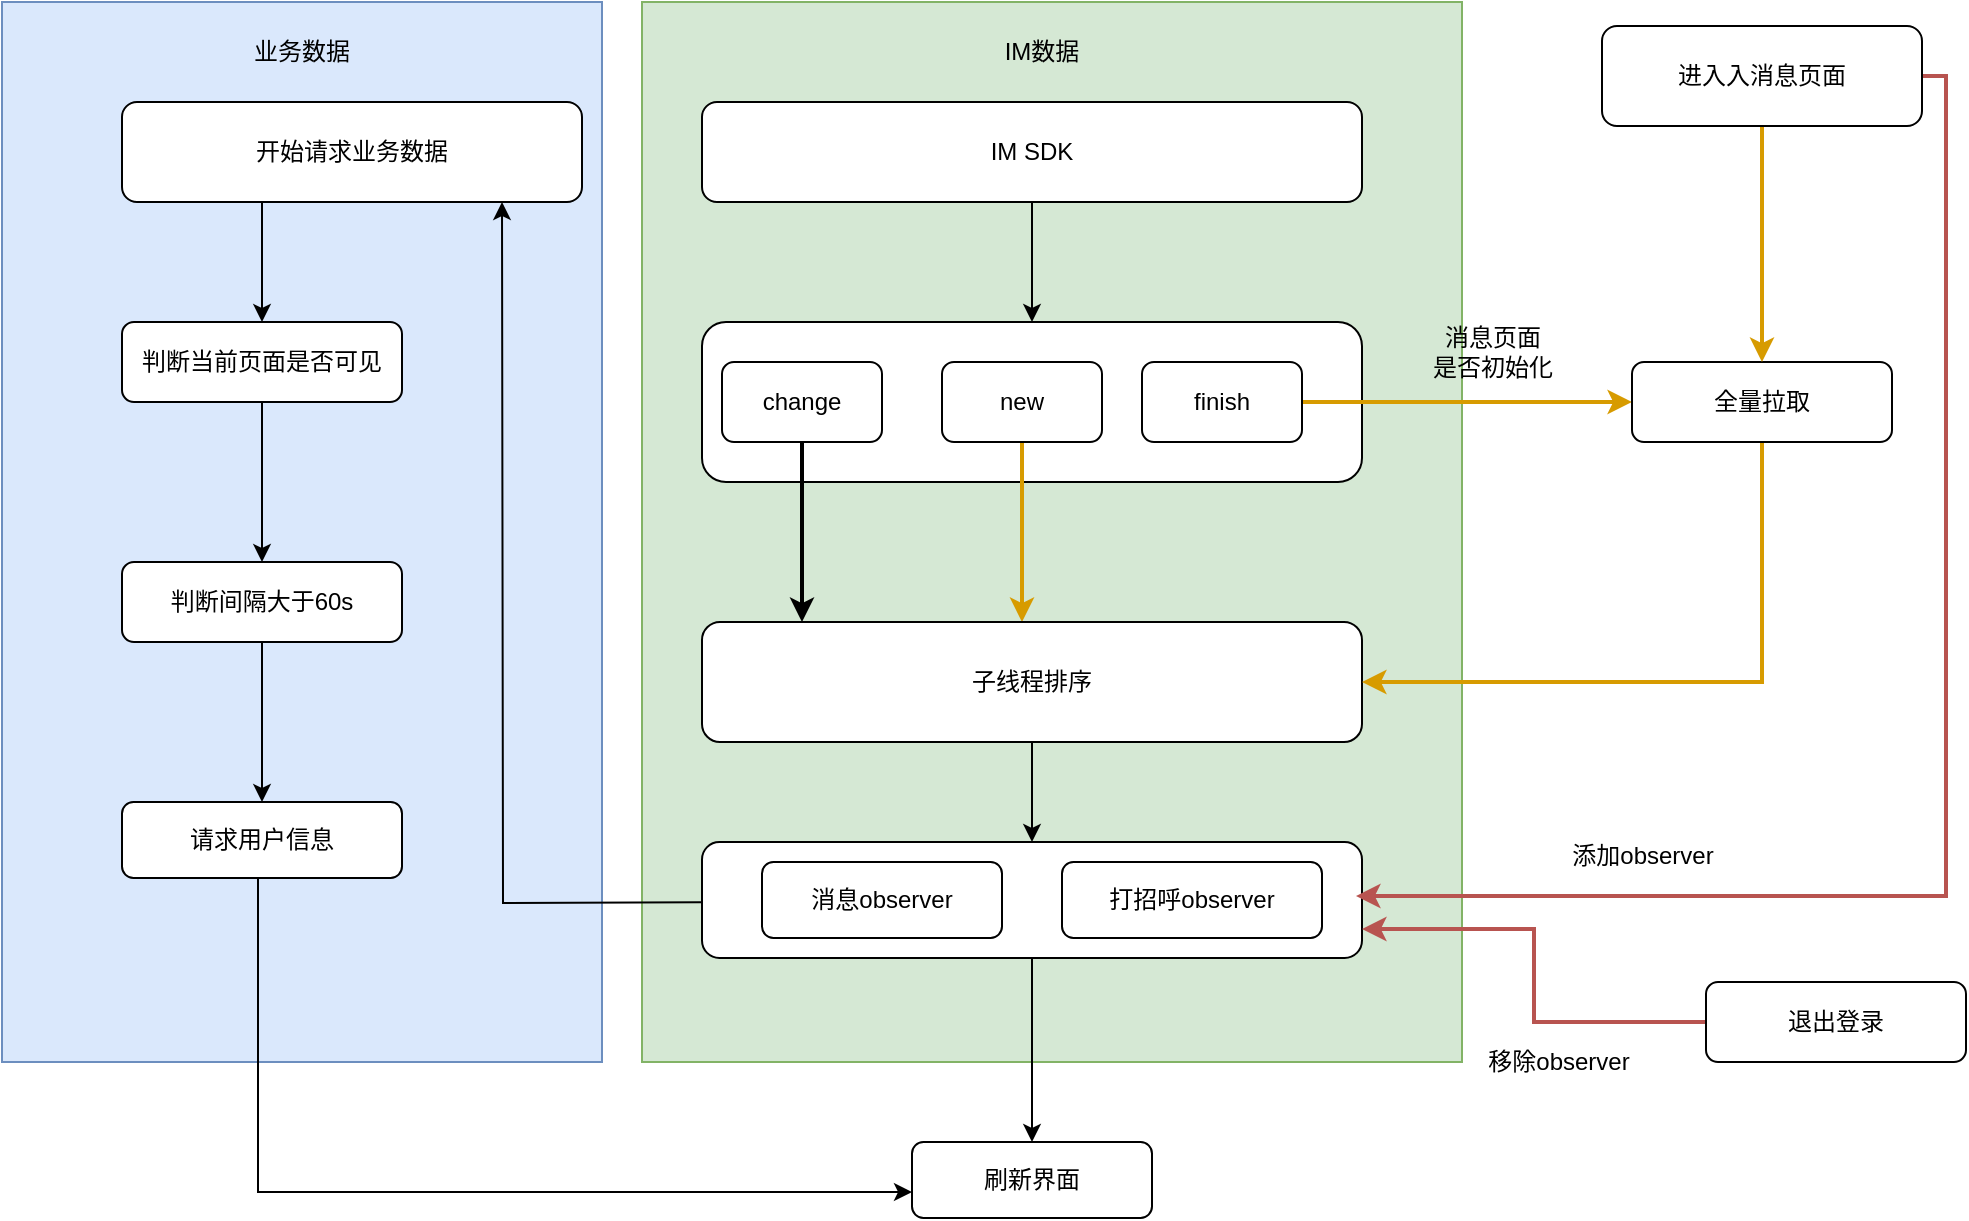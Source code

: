 <mxfile version="21.6.2" type="github">
  <diagram name="第 1 页" id="onu4NLHjxf45CPE9OEgV">
    <mxGraphModel dx="1773" dy="974" grid="0" gridSize="10" guides="1" tooltips="1" connect="1" arrows="1" fold="1" page="0" pageScale="1" pageWidth="2339" pageHeight="3300" math="0" shadow="0">
      <root>
        <mxCell id="0" />
        <mxCell id="1" parent="0" />
        <mxCell id="K7eUeXOxmlfpVtajjctE-49" value="" style="rounded=0;whiteSpace=wrap;html=1;fillColor=#dae8fc;strokeColor=#6c8ebf;" vertex="1" parent="1">
          <mxGeometry x="310" y="160" width="300" height="530" as="geometry" />
        </mxCell>
        <mxCell id="K7eUeXOxmlfpVtajjctE-48" value="" style="rounded=0;whiteSpace=wrap;html=1;fillColor=#d5e8d4;strokeColor=#82b366;" vertex="1" parent="1">
          <mxGeometry x="630" y="160" width="410" height="530" as="geometry" />
        </mxCell>
        <mxCell id="K7eUeXOxmlfpVtajjctE-4" value="" style="edgeStyle=orthogonalEdgeStyle;rounded=0;orthogonalLoop=1;jettySize=auto;html=1;" edge="1" parent="1" source="K7eUeXOxmlfpVtajjctE-1" target="K7eUeXOxmlfpVtajjctE-3">
          <mxGeometry relative="1" as="geometry" />
        </mxCell>
        <mxCell id="K7eUeXOxmlfpVtajjctE-1" value="IM SDK" style="rounded=1;whiteSpace=wrap;html=1;" vertex="1" parent="1">
          <mxGeometry x="660" y="210" width="330" height="50" as="geometry" />
        </mxCell>
        <mxCell id="K7eUeXOxmlfpVtajjctE-36" value="" style="edgeStyle=orthogonalEdgeStyle;rounded=0;orthogonalLoop=1;jettySize=auto;html=1;" edge="1" parent="1" source="K7eUeXOxmlfpVtajjctE-2" target="K7eUeXOxmlfpVtajjctE-33">
          <mxGeometry relative="1" as="geometry">
            <Array as="points">
              <mxPoint x="440" y="280" />
              <mxPoint x="440" y="280" />
            </Array>
          </mxGeometry>
        </mxCell>
        <mxCell id="K7eUeXOxmlfpVtajjctE-2" value="开始请求业务数据" style="rounded=1;whiteSpace=wrap;html=1;" vertex="1" parent="1">
          <mxGeometry x="370" y="210" width="230" height="50" as="geometry" />
        </mxCell>
        <mxCell id="K7eUeXOxmlfpVtajjctE-3" value="" style="rounded=1;whiteSpace=wrap;html=1;" vertex="1" parent="1">
          <mxGeometry x="660" y="320" width="330" height="80" as="geometry" />
        </mxCell>
        <mxCell id="K7eUeXOxmlfpVtajjctE-28" value="" style="edgeStyle=orthogonalEdgeStyle;rounded=0;orthogonalLoop=1;jettySize=auto;html=1;strokeWidth=2;" edge="1" parent="1" source="K7eUeXOxmlfpVtajjctE-5" target="K7eUeXOxmlfpVtajjctE-8">
          <mxGeometry relative="1" as="geometry">
            <Array as="points">
              <mxPoint x="710" y="450" />
              <mxPoint x="710" y="450" />
            </Array>
          </mxGeometry>
        </mxCell>
        <mxCell id="K7eUeXOxmlfpVtajjctE-5" value="change" style="rounded=1;whiteSpace=wrap;html=1;" vertex="1" parent="1">
          <mxGeometry x="670" y="340" width="80" height="40" as="geometry" />
        </mxCell>
        <mxCell id="K7eUeXOxmlfpVtajjctE-32" value="" style="edgeStyle=orthogonalEdgeStyle;rounded=0;orthogonalLoop=1;jettySize=auto;html=1;fillColor=#ffe6cc;strokeColor=#d79b00;strokeWidth=2;" edge="1" parent="1" source="K7eUeXOxmlfpVtajjctE-6" target="K7eUeXOxmlfpVtajjctE-8">
          <mxGeometry relative="1" as="geometry">
            <Array as="points">
              <mxPoint x="820" y="450" />
              <mxPoint x="820" y="450" />
            </Array>
          </mxGeometry>
        </mxCell>
        <mxCell id="K7eUeXOxmlfpVtajjctE-6" value="new" style="rounded=1;whiteSpace=wrap;html=1;" vertex="1" parent="1">
          <mxGeometry x="780" y="340" width="80" height="40" as="geometry" />
        </mxCell>
        <mxCell id="K7eUeXOxmlfpVtajjctE-22" value="" style="edgeStyle=orthogonalEdgeStyle;rounded=0;orthogonalLoop=1;jettySize=auto;html=1;strokeWidth=2;fillColor=#ffe6cc;strokeColor=#d79b00;" edge="1" parent="1" source="K7eUeXOxmlfpVtajjctE-7" target="K7eUeXOxmlfpVtajjctE-21">
          <mxGeometry relative="1" as="geometry" />
        </mxCell>
        <mxCell id="K7eUeXOxmlfpVtajjctE-7" value="finish" style="rounded=1;whiteSpace=wrap;html=1;" vertex="1" parent="1">
          <mxGeometry x="880" y="340" width="80" height="40" as="geometry" />
        </mxCell>
        <mxCell id="K7eUeXOxmlfpVtajjctE-12" value="" style="edgeStyle=orthogonalEdgeStyle;rounded=0;orthogonalLoop=1;jettySize=auto;html=1;" edge="1" parent="1" source="K7eUeXOxmlfpVtajjctE-8" target="K7eUeXOxmlfpVtajjctE-11">
          <mxGeometry relative="1" as="geometry" />
        </mxCell>
        <mxCell id="K7eUeXOxmlfpVtajjctE-8" value="子线程排序" style="whiteSpace=wrap;html=1;rounded=1;" vertex="1" parent="1">
          <mxGeometry x="660" y="470" width="330" height="60" as="geometry" />
        </mxCell>
        <mxCell id="K7eUeXOxmlfpVtajjctE-16" value="" style="edgeStyle=orthogonalEdgeStyle;rounded=0;orthogonalLoop=1;jettySize=auto;html=1;" edge="1" parent="1">
          <mxGeometry relative="1" as="geometry">
            <mxPoint x="700" y="610" as="sourcePoint" />
            <mxPoint x="560" y="260" as="targetPoint" />
          </mxGeometry>
        </mxCell>
        <mxCell id="K7eUeXOxmlfpVtajjctE-42" value="" style="edgeStyle=orthogonalEdgeStyle;rounded=0;orthogonalLoop=1;jettySize=auto;html=1;" edge="1" parent="1" source="K7eUeXOxmlfpVtajjctE-11" target="K7eUeXOxmlfpVtajjctE-41">
          <mxGeometry relative="1" as="geometry" />
        </mxCell>
        <mxCell id="K7eUeXOxmlfpVtajjctE-11" value="" style="whiteSpace=wrap;html=1;rounded=1;" vertex="1" parent="1">
          <mxGeometry x="660" y="580" width="330" height="58" as="geometry" />
        </mxCell>
        <mxCell id="K7eUeXOxmlfpVtajjctE-13" value="消息observer" style="rounded=1;whiteSpace=wrap;html=1;" vertex="1" parent="1">
          <mxGeometry x="690" y="590" width="120" height="38" as="geometry" />
        </mxCell>
        <mxCell id="K7eUeXOxmlfpVtajjctE-14" value="打招呼observer" style="rounded=1;whiteSpace=wrap;html=1;" vertex="1" parent="1">
          <mxGeometry x="840" y="590" width="130" height="38" as="geometry" />
        </mxCell>
        <mxCell id="K7eUeXOxmlfpVtajjctE-26" value="" style="edgeStyle=orthogonalEdgeStyle;rounded=0;orthogonalLoop=1;jettySize=auto;html=1;entryX=1;entryY=0.5;entryDx=0;entryDy=0;strokeWidth=2;fillColor=#ffe6cc;strokeColor=#d79b00;" edge="1" parent="1" source="K7eUeXOxmlfpVtajjctE-21" target="K7eUeXOxmlfpVtajjctE-8">
          <mxGeometry relative="1" as="geometry">
            <mxPoint x="1110" y="510" as="targetPoint" />
            <Array as="points">
              <mxPoint x="1190" y="500" />
            </Array>
          </mxGeometry>
        </mxCell>
        <mxCell id="K7eUeXOxmlfpVtajjctE-21" value="全量拉取" style="rounded=1;whiteSpace=wrap;html=1;" vertex="1" parent="1">
          <mxGeometry x="1125" y="340" width="130" height="40" as="geometry" />
        </mxCell>
        <mxCell id="K7eUeXOxmlfpVtajjctE-38" value="" style="edgeStyle=orthogonalEdgeStyle;rounded=0;orthogonalLoop=1;jettySize=auto;html=1;" edge="1" parent="1" source="K7eUeXOxmlfpVtajjctE-33" target="K7eUeXOxmlfpVtajjctE-37">
          <mxGeometry relative="1" as="geometry" />
        </mxCell>
        <mxCell id="K7eUeXOxmlfpVtajjctE-33" value="判断当前页面是否可见" style="rounded=1;whiteSpace=wrap;html=1;" vertex="1" parent="1">
          <mxGeometry x="370" y="320" width="140" height="40" as="geometry" />
        </mxCell>
        <mxCell id="K7eUeXOxmlfpVtajjctE-40" value="" style="edgeStyle=orthogonalEdgeStyle;rounded=0;orthogonalLoop=1;jettySize=auto;html=1;" edge="1" parent="1" source="K7eUeXOxmlfpVtajjctE-37" target="K7eUeXOxmlfpVtajjctE-39">
          <mxGeometry relative="1" as="geometry" />
        </mxCell>
        <mxCell id="K7eUeXOxmlfpVtajjctE-37" value="判断间隔大于60s" style="rounded=1;whiteSpace=wrap;html=1;" vertex="1" parent="1">
          <mxGeometry x="370" y="440" width="140" height="40" as="geometry" />
        </mxCell>
        <mxCell id="K7eUeXOxmlfpVtajjctE-44" value="" style="edgeStyle=orthogonalEdgeStyle;rounded=0;orthogonalLoop=1;jettySize=auto;html=1;entryX=0;entryY=0.75;entryDx=0;entryDy=0;" edge="1" parent="1">
          <mxGeometry relative="1" as="geometry">
            <mxPoint x="430" y="590" as="sourcePoint" />
            <mxPoint x="765" y="755" as="targetPoint" />
            <Array as="points">
              <mxPoint x="438" y="590" />
              <mxPoint x="438" y="755" />
            </Array>
          </mxGeometry>
        </mxCell>
        <mxCell id="K7eUeXOxmlfpVtajjctE-39" value="请求用户信息" style="rounded=1;whiteSpace=wrap;html=1;" vertex="1" parent="1">
          <mxGeometry x="370" y="560" width="140" height="38" as="geometry" />
        </mxCell>
        <mxCell id="K7eUeXOxmlfpVtajjctE-41" value="刷新界面" style="whiteSpace=wrap;html=1;rounded=1;" vertex="1" parent="1">
          <mxGeometry x="765" y="730" width="120" height="38" as="geometry" />
        </mxCell>
        <mxCell id="K7eUeXOxmlfpVtajjctE-46" value="" style="edgeStyle=orthogonalEdgeStyle;rounded=0;orthogonalLoop=1;jettySize=auto;html=1;fillColor=#ffe6cc;strokeColor=#d79b00;strokeWidth=2;" edge="1" parent="1" source="K7eUeXOxmlfpVtajjctE-45" target="K7eUeXOxmlfpVtajjctE-21">
          <mxGeometry relative="1" as="geometry" />
        </mxCell>
        <mxCell id="K7eUeXOxmlfpVtajjctE-57" value="" style="edgeStyle=orthogonalEdgeStyle;rounded=0;orthogonalLoop=1;jettySize=auto;html=1;exitX=1;exitY=0.5;exitDx=0;exitDy=0;fillColor=#f8cecc;strokeColor=#b85450;strokeWidth=2;" edge="1" parent="1" source="K7eUeXOxmlfpVtajjctE-45">
          <mxGeometry relative="1" as="geometry">
            <mxPoint x="1330" y="217" as="sourcePoint" />
            <mxPoint x="987" y="607" as="targetPoint" />
            <Array as="points">
              <mxPoint x="1282" y="197" />
              <mxPoint x="1282" y="607" />
            </Array>
          </mxGeometry>
        </mxCell>
        <mxCell id="K7eUeXOxmlfpVtajjctE-45" value="进入入消息页面" style="rounded=1;whiteSpace=wrap;html=1;" vertex="1" parent="1">
          <mxGeometry x="1110" y="172" width="160" height="50" as="geometry" />
        </mxCell>
        <mxCell id="K7eUeXOxmlfpVtajjctE-47" value="消息页面&lt;br&gt;是否初始化" style="text;html=1;align=center;verticalAlign=middle;resizable=0;points=[];autosize=1;strokeColor=none;fillColor=none;" vertex="1" parent="1">
          <mxGeometry x="1015" y="315" width="80" height="40" as="geometry" />
        </mxCell>
        <mxCell id="K7eUeXOxmlfpVtajjctE-50" value="IM数据" style="text;html=1;strokeColor=none;fillColor=none;align=center;verticalAlign=middle;whiteSpace=wrap;rounded=0;" vertex="1" parent="1">
          <mxGeometry x="800" y="170" width="60" height="30" as="geometry" />
        </mxCell>
        <mxCell id="K7eUeXOxmlfpVtajjctE-51" value="业务数据" style="text;html=1;strokeColor=none;fillColor=none;align=center;verticalAlign=middle;whiteSpace=wrap;rounded=0;" vertex="1" parent="1">
          <mxGeometry x="430" y="170" width="60" height="30" as="geometry" />
        </mxCell>
        <mxCell id="K7eUeXOxmlfpVtajjctE-59" value="添加observer" style="text;html=1;align=center;verticalAlign=middle;resizable=0;points=[];autosize=1;strokeColor=none;fillColor=none;" vertex="1" parent="1">
          <mxGeometry x="1086" y="574" width="87" height="26" as="geometry" />
        </mxCell>
        <mxCell id="K7eUeXOxmlfpVtajjctE-62" value="" style="edgeStyle=orthogonalEdgeStyle;rounded=0;orthogonalLoop=1;jettySize=auto;html=1;entryX=1;entryY=0.75;entryDx=0;entryDy=0;fillColor=#f8cecc;strokeColor=#b85450;strokeWidth=2;" edge="1" parent="1" source="K7eUeXOxmlfpVtajjctE-60" target="K7eUeXOxmlfpVtajjctE-11">
          <mxGeometry relative="1" as="geometry">
            <mxPoint x="1082" y="670" as="targetPoint" />
          </mxGeometry>
        </mxCell>
        <mxCell id="K7eUeXOxmlfpVtajjctE-60" value="退出登录" style="rounded=1;whiteSpace=wrap;html=1;" vertex="1" parent="1">
          <mxGeometry x="1162" y="650" width="130" height="40" as="geometry" />
        </mxCell>
        <mxCell id="K7eUeXOxmlfpVtajjctE-63" value="移除observer" style="text;html=1;align=center;verticalAlign=middle;resizable=0;points=[];autosize=1;strokeColor=none;fillColor=none;" vertex="1" parent="1">
          <mxGeometry x="1044" y="677" width="87" height="26" as="geometry" />
        </mxCell>
      </root>
    </mxGraphModel>
  </diagram>
</mxfile>
